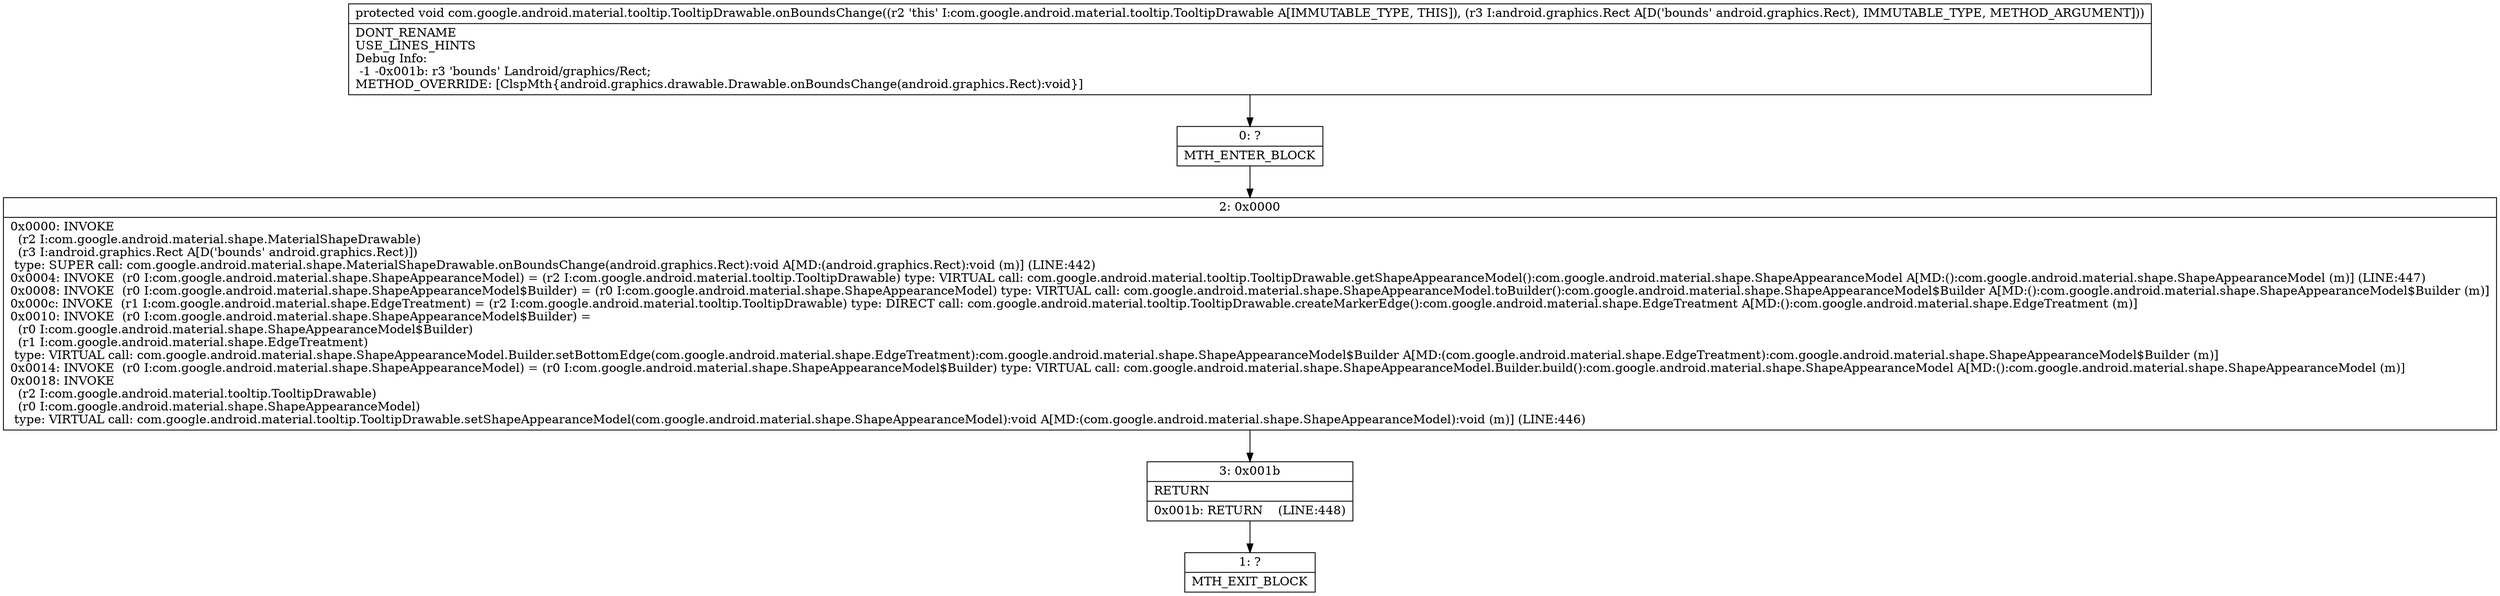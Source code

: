 digraph "CFG forcom.google.android.material.tooltip.TooltipDrawable.onBoundsChange(Landroid\/graphics\/Rect;)V" {
Node_0 [shape=record,label="{0\:\ ?|MTH_ENTER_BLOCK\l}"];
Node_2 [shape=record,label="{2\:\ 0x0000|0x0000: INVOKE  \l  (r2 I:com.google.android.material.shape.MaterialShapeDrawable)\l  (r3 I:android.graphics.Rect A[D('bounds' android.graphics.Rect)])\l type: SUPER call: com.google.android.material.shape.MaterialShapeDrawable.onBoundsChange(android.graphics.Rect):void A[MD:(android.graphics.Rect):void (m)] (LINE:442)\l0x0004: INVOKE  (r0 I:com.google.android.material.shape.ShapeAppearanceModel) = (r2 I:com.google.android.material.tooltip.TooltipDrawable) type: VIRTUAL call: com.google.android.material.tooltip.TooltipDrawable.getShapeAppearanceModel():com.google.android.material.shape.ShapeAppearanceModel A[MD:():com.google.android.material.shape.ShapeAppearanceModel (m)] (LINE:447)\l0x0008: INVOKE  (r0 I:com.google.android.material.shape.ShapeAppearanceModel$Builder) = (r0 I:com.google.android.material.shape.ShapeAppearanceModel) type: VIRTUAL call: com.google.android.material.shape.ShapeAppearanceModel.toBuilder():com.google.android.material.shape.ShapeAppearanceModel$Builder A[MD:():com.google.android.material.shape.ShapeAppearanceModel$Builder (m)]\l0x000c: INVOKE  (r1 I:com.google.android.material.shape.EdgeTreatment) = (r2 I:com.google.android.material.tooltip.TooltipDrawable) type: DIRECT call: com.google.android.material.tooltip.TooltipDrawable.createMarkerEdge():com.google.android.material.shape.EdgeTreatment A[MD:():com.google.android.material.shape.EdgeTreatment (m)]\l0x0010: INVOKE  (r0 I:com.google.android.material.shape.ShapeAppearanceModel$Builder) = \l  (r0 I:com.google.android.material.shape.ShapeAppearanceModel$Builder)\l  (r1 I:com.google.android.material.shape.EdgeTreatment)\l type: VIRTUAL call: com.google.android.material.shape.ShapeAppearanceModel.Builder.setBottomEdge(com.google.android.material.shape.EdgeTreatment):com.google.android.material.shape.ShapeAppearanceModel$Builder A[MD:(com.google.android.material.shape.EdgeTreatment):com.google.android.material.shape.ShapeAppearanceModel$Builder (m)]\l0x0014: INVOKE  (r0 I:com.google.android.material.shape.ShapeAppearanceModel) = (r0 I:com.google.android.material.shape.ShapeAppearanceModel$Builder) type: VIRTUAL call: com.google.android.material.shape.ShapeAppearanceModel.Builder.build():com.google.android.material.shape.ShapeAppearanceModel A[MD:():com.google.android.material.shape.ShapeAppearanceModel (m)]\l0x0018: INVOKE  \l  (r2 I:com.google.android.material.tooltip.TooltipDrawable)\l  (r0 I:com.google.android.material.shape.ShapeAppearanceModel)\l type: VIRTUAL call: com.google.android.material.tooltip.TooltipDrawable.setShapeAppearanceModel(com.google.android.material.shape.ShapeAppearanceModel):void A[MD:(com.google.android.material.shape.ShapeAppearanceModel):void (m)] (LINE:446)\l}"];
Node_3 [shape=record,label="{3\:\ 0x001b|RETURN\l|0x001b: RETURN    (LINE:448)\l}"];
Node_1 [shape=record,label="{1\:\ ?|MTH_EXIT_BLOCK\l}"];
MethodNode[shape=record,label="{protected void com.google.android.material.tooltip.TooltipDrawable.onBoundsChange((r2 'this' I:com.google.android.material.tooltip.TooltipDrawable A[IMMUTABLE_TYPE, THIS]), (r3 I:android.graphics.Rect A[D('bounds' android.graphics.Rect), IMMUTABLE_TYPE, METHOD_ARGUMENT]))  | DONT_RENAME\lUSE_LINES_HINTS\lDebug Info:\l  \-1 \-0x001b: r3 'bounds' Landroid\/graphics\/Rect;\lMETHOD_OVERRIDE: [ClspMth\{android.graphics.drawable.Drawable.onBoundsChange(android.graphics.Rect):void\}]\l}"];
MethodNode -> Node_0;Node_0 -> Node_2;
Node_2 -> Node_3;
Node_3 -> Node_1;
}

